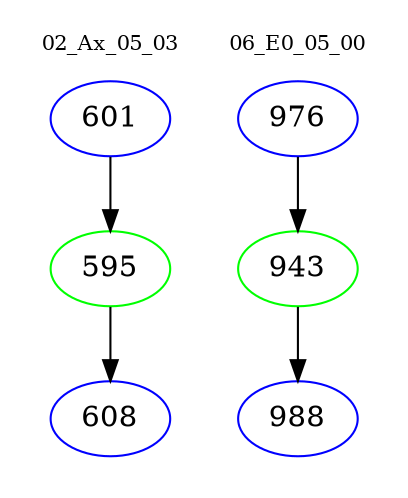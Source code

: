 digraph{
subgraph cluster_0 {
color = white
label = "02_Ax_05_03";
fontsize=10;
T0_601 [label="601", color="blue"]
T0_601 -> T0_595 [color="black"]
T0_595 [label="595", color="green"]
T0_595 -> T0_608 [color="black"]
T0_608 [label="608", color="blue"]
}
subgraph cluster_1 {
color = white
label = "06_E0_05_00";
fontsize=10;
T1_976 [label="976", color="blue"]
T1_976 -> T1_943 [color="black"]
T1_943 [label="943", color="green"]
T1_943 -> T1_988 [color="black"]
T1_988 [label="988", color="blue"]
}
}
